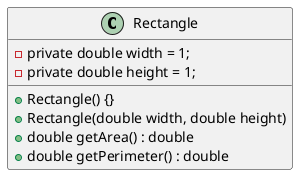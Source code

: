 @startuml
'https://plantuml.com/class-diagram


    class Rectangle {
        -private double width = 1;
        -private double height = 1;

        + Rectangle() {}
        + Rectangle(double width, double height)
        + double getArea() : double
        + double getPerimeter() : double

    }


@enduml